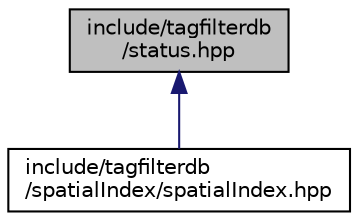 digraph "include/tagfilterdb/status.hpp"
{
 // LATEX_PDF_SIZE
  edge [fontname="Helvetica",fontsize="10",labelfontname="Helvetica",labelfontsize="10"];
  node [fontname="Helvetica",fontsize="10",shape=record];
  Node1 [label="include/tagfilterdb\l/status.hpp",height=0.2,width=0.4,color="black", fillcolor="grey75", style="filled", fontcolor="black",tooltip=" "];
  Node1 -> Node2 [dir="back",color="midnightblue",fontsize="10",style="solid"];
  Node2 [label="include/tagfilterdb\l/spatialIndex/spatialIndex.hpp",height=0.2,width=0.4,color="black", fillcolor="white", style="filled",URL="$spatialIndex_8hpp.html",tooltip=" "];
}
